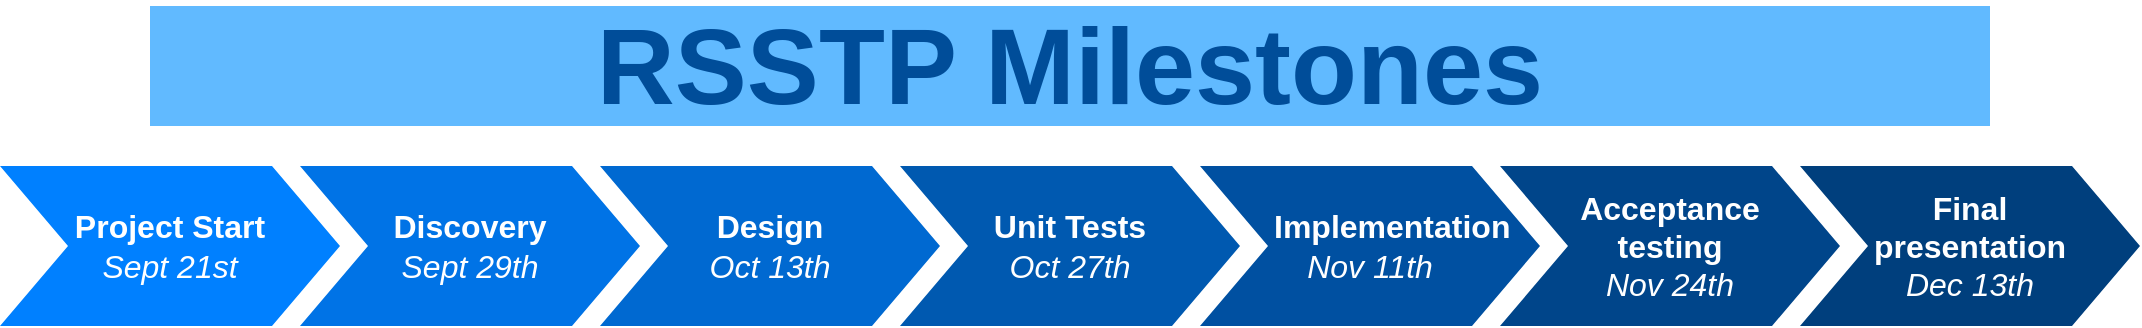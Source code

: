 <mxfile version="20.4.0" type="device"><diagram name="Page-1" id="d9b1e647-80fa-b4a2-5024-87a742678bcc"><mxGraphModel dx="2522" dy="762" grid="1" gridSize="10" guides="1" tooltips="1" connect="1" arrows="1" fold="1" page="1" pageScale="1" pageWidth="1100" pageHeight="850" background="none" math="0" shadow="0"><root><mxCell id="0"/><mxCell id="1" parent="0"/><mxCell id="57fe6abec08f04cb-1" value="Discovery&lt;br&gt;&lt;span style=&quot;font-weight: 400;&quot;&gt;&lt;i&gt;Sept 29th&lt;/i&gt;&lt;/span&gt;" style="shape=step;whiteSpace=wrap;html=1;fontSize=16;fillColor=#0073E6;fontColor=#FFFFFF;strokeColor=none;fontStyle=1" parent="1" vertex="1"><mxGeometry x="90" y="180" width="170" height="80" as="geometry"/></mxCell><mxCell id="57fe6abec08f04cb-2" value="Design&lt;br&gt;&lt;span style=&quot;font-weight: normal;&quot;&gt;&lt;i&gt;Oct 13th&lt;/i&gt;&lt;/span&gt;" style="shape=step;whiteSpace=wrap;html=1;fontSize=16;fillColor=#0069D1;fontColor=#FFFFFF;strokeColor=none;fontStyle=1" parent="1" vertex="1"><mxGeometry x="240" y="180" width="170" height="80" as="geometry"/></mxCell><mxCell id="57fe6abec08f04cb-3" value="Unit Tests&lt;br&gt;&lt;span style=&quot;font-weight: normal;&quot;&gt;&lt;i&gt;Oct 27th&lt;/i&gt;&lt;/span&gt;" style="shape=step;whiteSpace=wrap;html=1;fontSize=16;fillColor=#0059B0;fontColor=#FFFFFF;strokeColor=none;fontStyle=1" parent="1" vertex="1"><mxGeometry x="390" y="180" width="170" height="80" as="geometry"/></mxCell><mxCell id="57fe6abec08f04cb-4" value="&amp;nbsp; &amp;nbsp; &amp;nbsp;Implementation&lt;br&gt;&lt;span style=&quot;font-weight: 400;&quot;&gt;&lt;i&gt;Nov 11th&lt;/i&gt;&lt;/span&gt;" style="shape=step;whiteSpace=wrap;html=1;fontSize=16;fillColor=#0050A1;fontColor=#FFFFFF;strokeColor=none;fontStyle=1" parent="1" vertex="1"><mxGeometry x="540" y="180" width="170" height="80" as="geometry"/></mxCell><mxCell id="57fe6abec08f04cb-5" value="Acceptance&lt;br style=&quot;font-size: 16px;&quot;&gt;testing&lt;br&gt;&lt;span style=&quot;font-weight: 400;&quot;&gt;&lt;i&gt;Nov 24th&lt;/i&gt;&lt;/span&gt;" style="shape=step;whiteSpace=wrap;html=1;fontSize=16;fillColor=#00458A;fontColor=#FFFFFF;strokeColor=none;fontStyle=1" parent="1" vertex="1"><mxGeometry x="690" y="180" width="170" height="80" as="geometry"/></mxCell><mxCell id="57fe6abec08f04cb-6" value="Final&lt;br style=&quot;font-size: 16px;&quot;&gt;presentation&lt;br&gt;&lt;span style=&quot;font-weight: 400;&quot;&gt;&lt;i&gt;Dec 13th&lt;/i&gt;&lt;/span&gt;" style="shape=step;whiteSpace=wrap;html=1;fontSize=16;fillColor=#003F7D;fontColor=#FFFFFF;strokeColor=none;fontStyle=1" parent="1" vertex="1"><mxGeometry x="840" y="180" width="170" height="80" as="geometry"/></mxCell><mxCell id="57fe6abec08f04cb-7" value="RSSTP Milestones" style="text;html=1;strokeColor=none;fillColor=#61BAFF;align=center;verticalAlign=middle;whiteSpace=wrap;fontSize=54;fontStyle=1;fontColor=#004D99;" parent="1" vertex="1"><mxGeometry x="15" y="100" width="920" height="60" as="geometry"/></mxCell><mxCell id="e2yrGLvOgqB2Dmjx7YKS-5" value="Project Start&lt;br&gt;&lt;span style=&quot;font-weight: normal;&quot;&gt;&lt;i&gt;Sept 21st&lt;/i&gt;&lt;/span&gt;" style="shape=step;whiteSpace=wrap;html=1;fontSize=16;fillColor=#0080FF;fontColor=#FFFFFF;strokeColor=none;fontStyle=1" vertex="1" parent="1"><mxGeometry x="-60" y="180" width="170" height="80" as="geometry"/></mxCell></root></mxGraphModel></diagram></mxfile>
